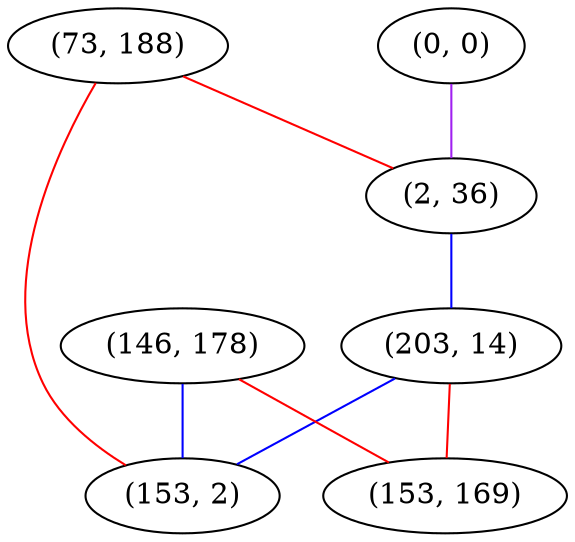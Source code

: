 graph "" {
"(0, 0)";
"(73, 188)";
"(2, 36)";
"(203, 14)";
"(146, 178)";
"(153, 2)";
"(153, 169)";
"(0, 0)" -- "(2, 36)"  [color=purple, key=0, weight=4];
"(73, 188)" -- "(153, 2)"  [color=red, key=0, weight=1];
"(73, 188)" -- "(2, 36)"  [color=red, key=0, weight=1];
"(2, 36)" -- "(203, 14)"  [color=blue, key=0, weight=3];
"(203, 14)" -- "(153, 2)"  [color=blue, key=0, weight=3];
"(203, 14)" -- "(153, 169)"  [color=red, key=0, weight=1];
"(146, 178)" -- "(153, 2)"  [color=blue, key=0, weight=3];
"(146, 178)" -- "(153, 169)"  [color=red, key=0, weight=1];
}

